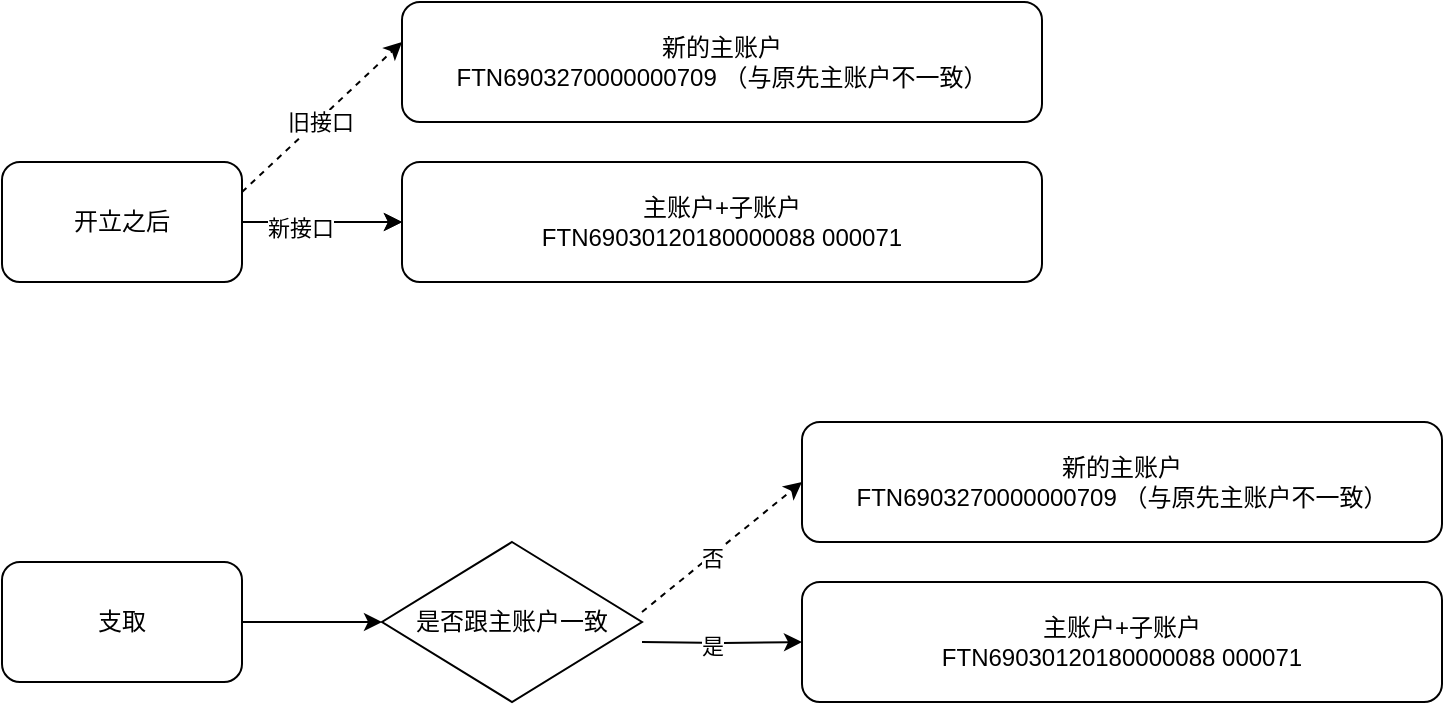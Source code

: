 <mxfile version="24.5.4" type="github">
  <diagram name="Page-1" id="74e2e168-ea6b-b213-b513-2b3c1d86103e">
    <mxGraphModel dx="933" dy="591" grid="1" gridSize="10" guides="1" tooltips="1" connect="1" arrows="1" fold="1" page="1" pageScale="1" pageWidth="1100" pageHeight="850" background="none" math="0" shadow="0">
      <root>
        <mxCell id="0" />
        <mxCell id="1" parent="0" />
        <mxCell id="w1JJGexKde5zw0F5vilY-4" value="" style="edgeStyle=orthogonalEdgeStyle;rounded=0;orthogonalLoop=1;jettySize=auto;html=1;" edge="1" parent="1" source="w1JJGexKde5zw0F5vilY-1" target="w1JJGexKde5zw0F5vilY-3">
          <mxGeometry relative="1" as="geometry" />
        </mxCell>
        <mxCell id="w1JJGexKde5zw0F5vilY-7" value="" style="edgeStyle=orthogonalEdgeStyle;rounded=0;orthogonalLoop=1;jettySize=auto;html=1;" edge="1" parent="1" source="w1JJGexKde5zw0F5vilY-1" target="w1JJGexKde5zw0F5vilY-3">
          <mxGeometry relative="1" as="geometry" />
        </mxCell>
        <mxCell id="w1JJGexKde5zw0F5vilY-13" value="新接口" style="edgeLabel;html=1;align=center;verticalAlign=middle;resizable=0;points=[];" vertex="1" connectable="0" parent="w1JJGexKde5zw0F5vilY-7">
          <mxGeometry x="-0.275" y="-3" relative="1" as="geometry">
            <mxPoint as="offset" />
          </mxGeometry>
        </mxCell>
        <mxCell id="w1JJGexKde5zw0F5vilY-10" style="rounded=0;orthogonalLoop=1;jettySize=auto;html=1;exitX=1;exitY=0.25;exitDx=0;exitDy=0;dashed=1;" edge="1" parent="1" source="w1JJGexKde5zw0F5vilY-1">
          <mxGeometry relative="1" as="geometry">
            <mxPoint x="420" y="90" as="targetPoint" />
          </mxGeometry>
        </mxCell>
        <mxCell id="w1JJGexKde5zw0F5vilY-12" value="旧接口" style="edgeLabel;html=1;align=center;verticalAlign=middle;resizable=0;points=[];" vertex="1" connectable="0" parent="w1JJGexKde5zw0F5vilY-10">
          <mxGeometry x="-0.044" y="-1" relative="1" as="geometry">
            <mxPoint as="offset" />
          </mxGeometry>
        </mxCell>
        <mxCell id="w1JJGexKde5zw0F5vilY-1" value="开立之后" style="rounded=1;whiteSpace=wrap;html=1;" vertex="1" parent="1">
          <mxGeometry x="220" y="150" width="120" height="60" as="geometry" />
        </mxCell>
        <mxCell id="w1JJGexKde5zw0F5vilY-9" style="edgeStyle=orthogonalEdgeStyle;rounded=0;orthogonalLoop=1;jettySize=auto;html=1;" edge="1" parent="1" target="w1JJGexKde5zw0F5vilY-8">
          <mxGeometry relative="1" as="geometry">
            <mxPoint x="540" y="390" as="sourcePoint" />
          </mxGeometry>
        </mxCell>
        <mxCell id="w1JJGexKde5zw0F5vilY-20" value="是" style="edgeLabel;html=1;align=center;verticalAlign=middle;resizable=0;points=[];" vertex="1" connectable="0" parent="w1JJGexKde5zw0F5vilY-9">
          <mxGeometry x="-0.149" y="-1" relative="1" as="geometry">
            <mxPoint as="offset" />
          </mxGeometry>
        </mxCell>
        <mxCell id="w1JJGexKde5zw0F5vilY-14" style="rounded=0;orthogonalLoop=1;jettySize=auto;html=1;exitX=1;exitY=0.25;exitDx=0;exitDy=0;dashed=1;" edge="1" parent="1">
          <mxGeometry relative="1" as="geometry">
            <mxPoint x="620" y="310" as="targetPoint" />
            <mxPoint x="540" y="375" as="sourcePoint" />
          </mxGeometry>
        </mxCell>
        <mxCell id="w1JJGexKde5zw0F5vilY-19" value="否" style="edgeLabel;html=1;align=center;verticalAlign=middle;resizable=0;points=[];" vertex="1" connectable="0" parent="w1JJGexKde5zw0F5vilY-14">
          <mxGeometry x="-0.135" y="-1" relative="1" as="geometry">
            <mxPoint as="offset" />
          </mxGeometry>
        </mxCell>
        <mxCell id="w1JJGexKde5zw0F5vilY-3" value="主账户+子账户&lt;div&gt;FTN69030120180000088 000071&lt;/div&gt;" style="whiteSpace=wrap;html=1;rounded=1;" vertex="1" parent="1">
          <mxGeometry x="420" y="150" width="320" height="60" as="geometry" />
        </mxCell>
        <mxCell id="w1JJGexKde5zw0F5vilY-8" value="主账户+子账户&lt;div&gt;FTN69030120180000088 000071&lt;/div&gt;" style="whiteSpace=wrap;html=1;rounded=1;" vertex="1" parent="1">
          <mxGeometry x="620" y="360" width="320" height="60" as="geometry" />
        </mxCell>
        <mxCell id="w1JJGexKde5zw0F5vilY-11" value="新的主账户&lt;div&gt;FTN6903270000000709 （与原先主账户不一致）&lt;/div&gt;" style="rounded=1;whiteSpace=wrap;html=1;" vertex="1" parent="1">
          <mxGeometry x="420" y="70" width="320" height="60" as="geometry" />
        </mxCell>
        <mxCell id="w1JJGexKde5zw0F5vilY-15" value="&lt;div&gt;新的主账户&lt;/div&gt;&lt;div&gt;FTN6903270000000709 （与原先主账户不一致）&lt;br&gt;&lt;/div&gt;" style="whiteSpace=wrap;html=1;rounded=1;" vertex="1" parent="1">
          <mxGeometry x="620" y="280" width="320" height="60" as="geometry" />
        </mxCell>
        <mxCell id="w1JJGexKde5zw0F5vilY-18" value="是否跟主账户一致" style="rhombus;whiteSpace=wrap;html=1;" vertex="1" parent="1">
          <mxGeometry x="410" y="340" width="130" height="80" as="geometry" />
        </mxCell>
        <mxCell id="w1JJGexKde5zw0F5vilY-22" style="edgeStyle=orthogonalEdgeStyle;rounded=0;orthogonalLoop=1;jettySize=auto;html=1;entryX=0;entryY=0.5;entryDx=0;entryDy=0;" edge="1" parent="1" source="w1JJGexKde5zw0F5vilY-21" target="w1JJGexKde5zw0F5vilY-18">
          <mxGeometry relative="1" as="geometry" />
        </mxCell>
        <mxCell id="w1JJGexKde5zw0F5vilY-21" value="支取" style="rounded=1;whiteSpace=wrap;html=1;" vertex="1" parent="1">
          <mxGeometry x="220" y="350" width="120" height="60" as="geometry" />
        </mxCell>
      </root>
    </mxGraphModel>
  </diagram>
</mxfile>
